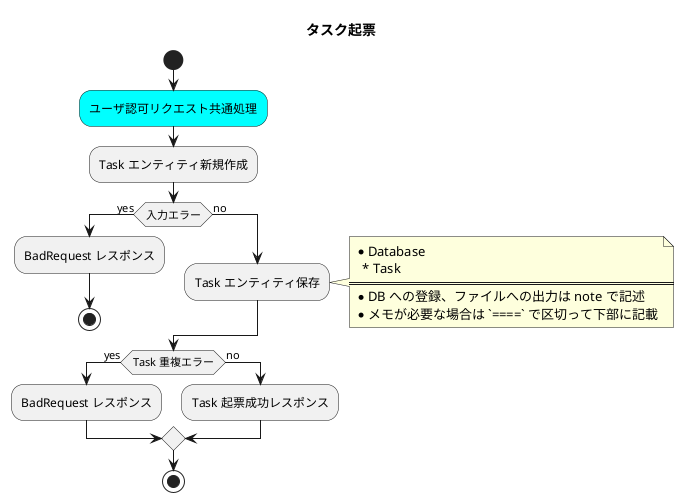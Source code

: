@startuml

' see: https://plantuml.com/ja-dark/activity-diagram-beta
' 不明なエラー発生時の Internal Error はアプリケーションロジックとは直接関係ない者であるため省略して記載する

title タスク起票

start

#cyan:ユーザ認可リクエスト共通処理;
:Task エンティティ新規作成;

if (入力エラー) then (yes)
  :BadRequest レスポンス;
  stop
else (no)
  :Task エンティティ保存;
  note right
    * Database
      * Task
    ====
    * DB への登録、ファイルへの出力は note で記述
    * メモが必要な場合は `====` で区切って下部に記載
  end note
endif

if (Task 重複エラー) then (yes)
  :BadRequest レスポンス;
else (no)
  :Task 起票成功レスポンス;
endif

stop

@enduml
